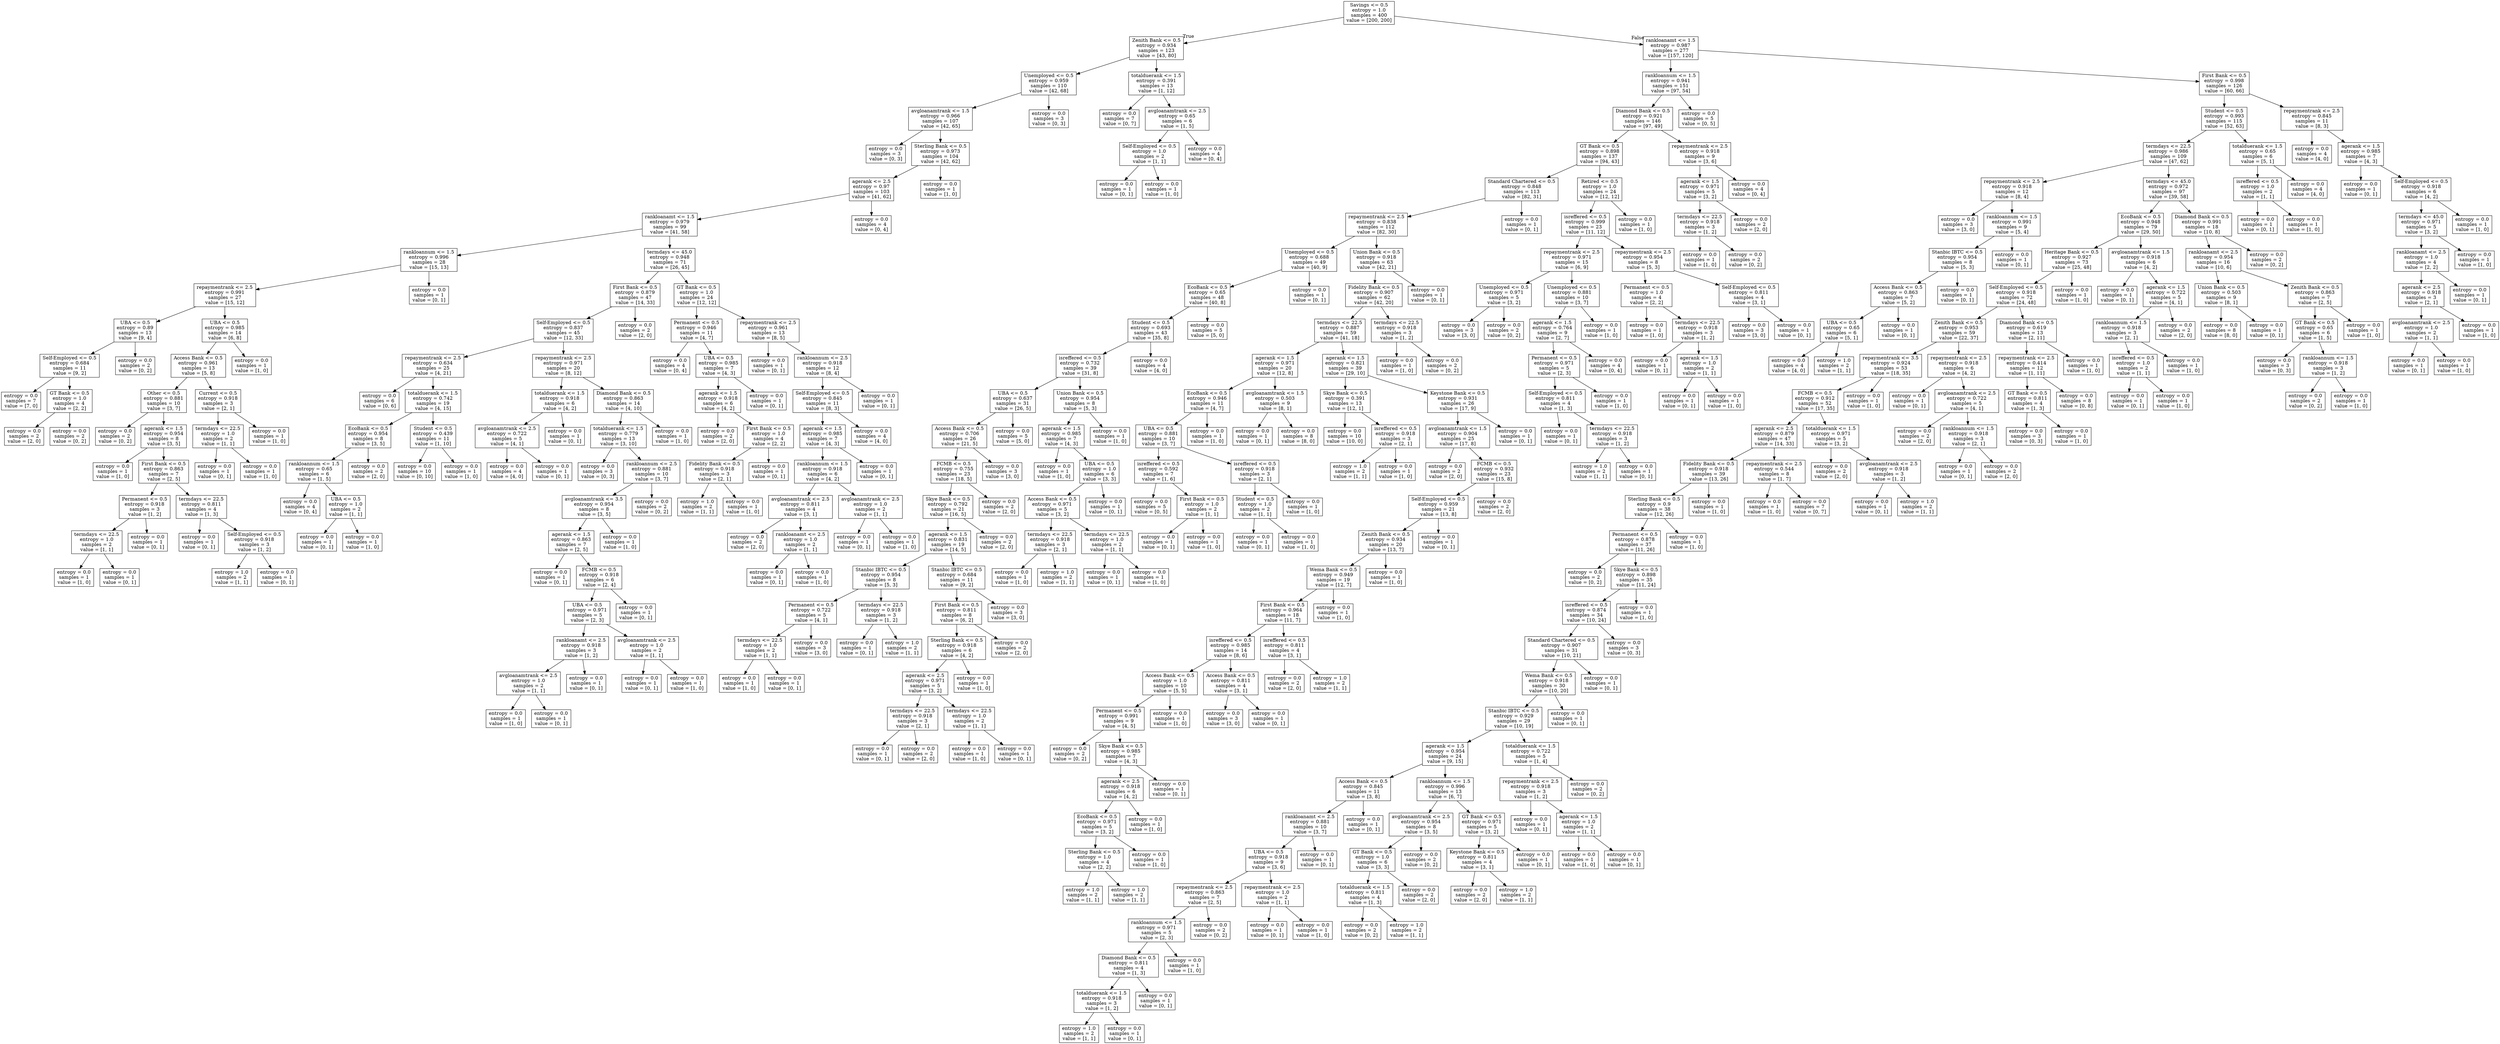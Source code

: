 digraph Tree {
node [shape=box] ;
0 [label="Savings <= 0.5\nentropy = 1.0\nsamples = 400\nvalue = [200, 200]"] ;
1 [label="Zenith Bank <= 0.5\nentropy = 0.934\nsamples = 123\nvalue = [43, 80]"] ;
0 -> 1 [labeldistance=2.5, labelangle=45, headlabel="True"] ;
2 [label="Unemployed <= 0.5\nentropy = 0.959\nsamples = 110\nvalue = [42, 68]"] ;
1 -> 2 ;
3 [label="avgloanamtrank <= 1.5\nentropy = 0.966\nsamples = 107\nvalue = [42, 65]"] ;
2 -> 3 ;
4 [label="entropy = 0.0\nsamples = 3\nvalue = [0, 3]"] ;
3 -> 4 ;
5 [label="Sterling Bank <= 0.5\nentropy = 0.973\nsamples = 104\nvalue = [42, 62]"] ;
3 -> 5 ;
6 [label="agerank <= 2.5\nentropy = 0.97\nsamples = 103\nvalue = [41, 62]"] ;
5 -> 6 ;
7 [label="rankloanamt <= 1.5\nentropy = 0.979\nsamples = 99\nvalue = [41, 58]"] ;
6 -> 7 ;
8 [label="rankloannum <= 1.5\nentropy = 0.996\nsamples = 28\nvalue = [15, 13]"] ;
7 -> 8 ;
9 [label="repaymentrank <= 2.5\nentropy = 0.991\nsamples = 27\nvalue = [15, 12]"] ;
8 -> 9 ;
10 [label="UBA <= 0.5\nentropy = 0.89\nsamples = 13\nvalue = [9, 4]"] ;
9 -> 10 ;
11 [label="Self-Employed <= 0.5\nentropy = 0.684\nsamples = 11\nvalue = [9, 2]"] ;
10 -> 11 ;
12 [label="entropy = 0.0\nsamples = 7\nvalue = [7, 0]"] ;
11 -> 12 ;
13 [label="GT Bank <= 0.5\nentropy = 1.0\nsamples = 4\nvalue = [2, 2]"] ;
11 -> 13 ;
14 [label="entropy = 0.0\nsamples = 2\nvalue = [2, 0]"] ;
13 -> 14 ;
15 [label="entropy = 0.0\nsamples = 2\nvalue = [0, 2]"] ;
13 -> 15 ;
16 [label="entropy = 0.0\nsamples = 2\nvalue = [0, 2]"] ;
10 -> 16 ;
17 [label="UBA <= 0.5\nentropy = 0.985\nsamples = 14\nvalue = [6, 8]"] ;
9 -> 17 ;
18 [label="Access Bank <= 0.5\nentropy = 0.961\nsamples = 13\nvalue = [5, 8]"] ;
17 -> 18 ;
19 [label="Other <= 0.5\nentropy = 0.881\nsamples = 10\nvalue = [3, 7]"] ;
18 -> 19 ;
20 [label="entropy = 0.0\nsamples = 2\nvalue = [0, 2]"] ;
19 -> 20 ;
21 [label="agerank <= 1.5\nentropy = 0.954\nsamples = 8\nvalue = [3, 5]"] ;
19 -> 21 ;
22 [label="entropy = 0.0\nsamples = 1\nvalue = [1, 0]"] ;
21 -> 22 ;
23 [label="First Bank <= 0.5\nentropy = 0.863\nsamples = 7\nvalue = [2, 5]"] ;
21 -> 23 ;
24 [label="Permanent <= 0.5\nentropy = 0.918\nsamples = 3\nvalue = [1, 2]"] ;
23 -> 24 ;
25 [label="termdays <= 22.5\nentropy = 1.0\nsamples = 2\nvalue = [1, 1]"] ;
24 -> 25 ;
26 [label="entropy = 0.0\nsamples = 1\nvalue = [1, 0]"] ;
25 -> 26 ;
27 [label="entropy = 0.0\nsamples = 1\nvalue = [0, 1]"] ;
25 -> 27 ;
28 [label="entropy = 0.0\nsamples = 1\nvalue = [0, 1]"] ;
24 -> 28 ;
29 [label="termdays <= 22.5\nentropy = 0.811\nsamples = 4\nvalue = [1, 3]"] ;
23 -> 29 ;
30 [label="entropy = 0.0\nsamples = 1\nvalue = [0, 1]"] ;
29 -> 30 ;
31 [label="Self-Employed <= 0.5\nentropy = 0.918\nsamples = 3\nvalue = [1, 2]"] ;
29 -> 31 ;
32 [label="entropy = 1.0\nsamples = 2\nvalue = [1, 1]"] ;
31 -> 32 ;
33 [label="entropy = 0.0\nsamples = 1\nvalue = [0, 1]"] ;
31 -> 33 ;
34 [label="Current <= 0.5\nentropy = 0.918\nsamples = 3\nvalue = [2, 1]"] ;
18 -> 34 ;
35 [label="termdays <= 22.5\nentropy = 1.0\nsamples = 2\nvalue = [1, 1]"] ;
34 -> 35 ;
36 [label="entropy = 0.0\nsamples = 1\nvalue = [0, 1]"] ;
35 -> 36 ;
37 [label="entropy = 0.0\nsamples = 1\nvalue = [1, 0]"] ;
35 -> 37 ;
38 [label="entropy = 0.0\nsamples = 1\nvalue = [1, 0]"] ;
34 -> 38 ;
39 [label="entropy = 0.0\nsamples = 1\nvalue = [1, 0]"] ;
17 -> 39 ;
40 [label="entropy = 0.0\nsamples = 1\nvalue = [0, 1]"] ;
8 -> 40 ;
41 [label="termdays <= 45.0\nentropy = 0.948\nsamples = 71\nvalue = [26, 45]"] ;
7 -> 41 ;
42 [label="First Bank <= 0.5\nentropy = 0.879\nsamples = 47\nvalue = [14, 33]"] ;
41 -> 42 ;
43 [label="Self-Employed <= 0.5\nentropy = 0.837\nsamples = 45\nvalue = [12, 33]"] ;
42 -> 43 ;
44 [label="repaymentrank <= 2.5\nentropy = 0.634\nsamples = 25\nvalue = [4, 21]"] ;
43 -> 44 ;
45 [label="entropy = 0.0\nsamples = 6\nvalue = [0, 6]"] ;
44 -> 45 ;
46 [label="totalduerank <= 1.5\nentropy = 0.742\nsamples = 19\nvalue = [4, 15]"] ;
44 -> 46 ;
47 [label="EcoBank <= 0.5\nentropy = 0.954\nsamples = 8\nvalue = [3, 5]"] ;
46 -> 47 ;
48 [label="rankloannum <= 1.5\nentropy = 0.65\nsamples = 6\nvalue = [1, 5]"] ;
47 -> 48 ;
49 [label="entropy = 0.0\nsamples = 4\nvalue = [0, 4]"] ;
48 -> 49 ;
50 [label="UBA <= 0.5\nentropy = 1.0\nsamples = 2\nvalue = [1, 1]"] ;
48 -> 50 ;
51 [label="entropy = 0.0\nsamples = 1\nvalue = [0, 1]"] ;
50 -> 51 ;
52 [label="entropy = 0.0\nsamples = 1\nvalue = [1, 0]"] ;
50 -> 52 ;
53 [label="entropy = 0.0\nsamples = 2\nvalue = [2, 0]"] ;
47 -> 53 ;
54 [label="Student <= 0.5\nentropy = 0.439\nsamples = 11\nvalue = [1, 10]"] ;
46 -> 54 ;
55 [label="entropy = 0.0\nsamples = 10\nvalue = [0, 10]"] ;
54 -> 55 ;
56 [label="entropy = 0.0\nsamples = 1\nvalue = [1, 0]"] ;
54 -> 56 ;
57 [label="repaymentrank <= 2.5\nentropy = 0.971\nsamples = 20\nvalue = [8, 12]"] ;
43 -> 57 ;
58 [label="totalduerank <= 1.5\nentropy = 0.918\nsamples = 6\nvalue = [4, 2]"] ;
57 -> 58 ;
59 [label="avgloanamtrank <= 2.5\nentropy = 0.722\nsamples = 5\nvalue = [4, 1]"] ;
58 -> 59 ;
60 [label="entropy = 0.0\nsamples = 4\nvalue = [4, 0]"] ;
59 -> 60 ;
61 [label="entropy = 0.0\nsamples = 1\nvalue = [0, 1]"] ;
59 -> 61 ;
62 [label="entropy = 0.0\nsamples = 1\nvalue = [0, 1]"] ;
58 -> 62 ;
63 [label="Diamond Bank <= 0.5\nentropy = 0.863\nsamples = 14\nvalue = [4, 10]"] ;
57 -> 63 ;
64 [label="totalduerank <= 1.5\nentropy = 0.779\nsamples = 13\nvalue = [3, 10]"] ;
63 -> 64 ;
65 [label="entropy = 0.0\nsamples = 3\nvalue = [0, 3]"] ;
64 -> 65 ;
66 [label="rankloannum <= 2.5\nentropy = 0.881\nsamples = 10\nvalue = [3, 7]"] ;
64 -> 66 ;
67 [label="avgloanamtrank <= 3.5\nentropy = 0.954\nsamples = 8\nvalue = [3, 5]"] ;
66 -> 67 ;
68 [label="agerank <= 1.5\nentropy = 0.863\nsamples = 7\nvalue = [2, 5]"] ;
67 -> 68 ;
69 [label="entropy = 0.0\nsamples = 1\nvalue = [0, 1]"] ;
68 -> 69 ;
70 [label="FCMB <= 0.5\nentropy = 0.918\nsamples = 6\nvalue = [2, 4]"] ;
68 -> 70 ;
71 [label="UBA <= 0.5\nentropy = 0.971\nsamples = 5\nvalue = [2, 3]"] ;
70 -> 71 ;
72 [label="rankloanamt <= 2.5\nentropy = 0.918\nsamples = 3\nvalue = [1, 2]"] ;
71 -> 72 ;
73 [label="avgloanamtrank <= 2.5\nentropy = 1.0\nsamples = 2\nvalue = [1, 1]"] ;
72 -> 73 ;
74 [label="entropy = 0.0\nsamples = 1\nvalue = [1, 0]"] ;
73 -> 74 ;
75 [label="entropy = 0.0\nsamples = 1\nvalue = [0, 1]"] ;
73 -> 75 ;
76 [label="entropy = 0.0\nsamples = 1\nvalue = [0, 1]"] ;
72 -> 76 ;
77 [label="avgloanamtrank <= 2.5\nentropy = 1.0\nsamples = 2\nvalue = [1, 1]"] ;
71 -> 77 ;
78 [label="entropy = 0.0\nsamples = 1\nvalue = [0, 1]"] ;
77 -> 78 ;
79 [label="entropy = 0.0\nsamples = 1\nvalue = [1, 0]"] ;
77 -> 79 ;
80 [label="entropy = 0.0\nsamples = 1\nvalue = [0, 1]"] ;
70 -> 80 ;
81 [label="entropy = 0.0\nsamples = 1\nvalue = [1, 0]"] ;
67 -> 81 ;
82 [label="entropy = 0.0\nsamples = 2\nvalue = [0, 2]"] ;
66 -> 82 ;
83 [label="entropy = 0.0\nsamples = 1\nvalue = [1, 0]"] ;
63 -> 83 ;
84 [label="entropy = 0.0\nsamples = 2\nvalue = [2, 0]"] ;
42 -> 84 ;
85 [label="GT Bank <= 0.5\nentropy = 1.0\nsamples = 24\nvalue = [12, 12]"] ;
41 -> 85 ;
86 [label="Permanent <= 0.5\nentropy = 0.946\nsamples = 11\nvalue = [4, 7]"] ;
85 -> 86 ;
87 [label="entropy = 0.0\nsamples = 4\nvalue = [0, 4]"] ;
86 -> 87 ;
88 [label="UBA <= 0.5\nentropy = 0.985\nsamples = 7\nvalue = [4, 3]"] ;
86 -> 88 ;
89 [label="agerank <= 1.5\nentropy = 0.918\nsamples = 6\nvalue = [4, 2]"] ;
88 -> 89 ;
90 [label="entropy = 0.0\nsamples = 2\nvalue = [2, 0]"] ;
89 -> 90 ;
91 [label="First Bank <= 0.5\nentropy = 1.0\nsamples = 4\nvalue = [2, 2]"] ;
89 -> 91 ;
92 [label="Fidelity Bank <= 0.5\nentropy = 0.918\nsamples = 3\nvalue = [2, 1]"] ;
91 -> 92 ;
93 [label="entropy = 1.0\nsamples = 2\nvalue = [1, 1]"] ;
92 -> 93 ;
94 [label="entropy = 0.0\nsamples = 1\nvalue = [1, 0]"] ;
92 -> 94 ;
95 [label="entropy = 0.0\nsamples = 1\nvalue = [0, 1]"] ;
91 -> 95 ;
96 [label="entropy = 0.0\nsamples = 1\nvalue = [0, 1]"] ;
88 -> 96 ;
97 [label="repaymentrank <= 2.5\nentropy = 0.961\nsamples = 13\nvalue = [8, 5]"] ;
85 -> 97 ;
98 [label="entropy = 0.0\nsamples = 1\nvalue = [0, 1]"] ;
97 -> 98 ;
99 [label="rankloannum <= 2.5\nentropy = 0.918\nsamples = 12\nvalue = [8, 4]"] ;
97 -> 99 ;
100 [label="Self-Employed <= 0.5\nentropy = 0.845\nsamples = 11\nvalue = [8, 3]"] ;
99 -> 100 ;
101 [label="agerank <= 1.5\nentropy = 0.985\nsamples = 7\nvalue = [4, 3]"] ;
100 -> 101 ;
102 [label="rankloannum <= 1.5\nentropy = 0.918\nsamples = 6\nvalue = [4, 2]"] ;
101 -> 102 ;
103 [label="avgloanamtrank <= 2.5\nentropy = 0.811\nsamples = 4\nvalue = [3, 1]"] ;
102 -> 103 ;
104 [label="entropy = 0.0\nsamples = 2\nvalue = [2, 0]"] ;
103 -> 104 ;
105 [label="rankloanamt <= 2.5\nentropy = 1.0\nsamples = 2\nvalue = [1, 1]"] ;
103 -> 105 ;
106 [label="entropy = 0.0\nsamples = 1\nvalue = [0, 1]"] ;
105 -> 106 ;
107 [label="entropy = 0.0\nsamples = 1\nvalue = [1, 0]"] ;
105 -> 107 ;
108 [label="avgloanamtrank <= 2.5\nentropy = 1.0\nsamples = 2\nvalue = [1, 1]"] ;
102 -> 108 ;
109 [label="entropy = 0.0\nsamples = 1\nvalue = [0, 1]"] ;
108 -> 109 ;
110 [label="entropy = 0.0\nsamples = 1\nvalue = [1, 0]"] ;
108 -> 110 ;
111 [label="entropy = 0.0\nsamples = 1\nvalue = [0, 1]"] ;
101 -> 111 ;
112 [label="entropy = 0.0\nsamples = 4\nvalue = [4, 0]"] ;
100 -> 112 ;
113 [label="entropy = 0.0\nsamples = 1\nvalue = [0, 1]"] ;
99 -> 113 ;
114 [label="entropy = 0.0\nsamples = 4\nvalue = [0, 4]"] ;
6 -> 114 ;
115 [label="entropy = 0.0\nsamples = 1\nvalue = [1, 0]"] ;
5 -> 115 ;
116 [label="entropy = 0.0\nsamples = 3\nvalue = [0, 3]"] ;
2 -> 116 ;
117 [label="totalduerank <= 1.5\nentropy = 0.391\nsamples = 13\nvalue = [1, 12]"] ;
1 -> 117 ;
118 [label="entropy = 0.0\nsamples = 7\nvalue = [0, 7]"] ;
117 -> 118 ;
119 [label="avgloanamtrank <= 2.5\nentropy = 0.65\nsamples = 6\nvalue = [1, 5]"] ;
117 -> 119 ;
120 [label="Self-Employed <= 0.5\nentropy = 1.0\nsamples = 2\nvalue = [1, 1]"] ;
119 -> 120 ;
121 [label="entropy = 0.0\nsamples = 1\nvalue = [0, 1]"] ;
120 -> 121 ;
122 [label="entropy = 0.0\nsamples = 1\nvalue = [1, 0]"] ;
120 -> 122 ;
123 [label="entropy = 0.0\nsamples = 4\nvalue = [0, 4]"] ;
119 -> 123 ;
124 [label="rankloanamt <= 1.5\nentropy = 0.987\nsamples = 277\nvalue = [157, 120]"] ;
0 -> 124 [labeldistance=2.5, labelangle=-45, headlabel="False"] ;
125 [label="rankloannum <= 1.5\nentropy = 0.941\nsamples = 151\nvalue = [97, 54]"] ;
124 -> 125 ;
126 [label="Diamond Bank <= 0.5\nentropy = 0.921\nsamples = 146\nvalue = [97, 49]"] ;
125 -> 126 ;
127 [label="GT Bank <= 0.5\nentropy = 0.898\nsamples = 137\nvalue = [94, 43]"] ;
126 -> 127 ;
128 [label="Standard Chartered <= 0.5\nentropy = 0.848\nsamples = 113\nvalue = [82, 31]"] ;
127 -> 128 ;
129 [label="repaymentrank <= 2.5\nentropy = 0.838\nsamples = 112\nvalue = [82, 30]"] ;
128 -> 129 ;
130 [label="Unemployed <= 0.5\nentropy = 0.688\nsamples = 49\nvalue = [40, 9]"] ;
129 -> 130 ;
131 [label="EcoBank <= 0.5\nentropy = 0.65\nsamples = 48\nvalue = [40, 8]"] ;
130 -> 131 ;
132 [label="Student <= 0.5\nentropy = 0.693\nsamples = 43\nvalue = [35, 8]"] ;
131 -> 132 ;
133 [label="isreffered <= 0.5\nentropy = 0.732\nsamples = 39\nvalue = [31, 8]"] ;
132 -> 133 ;
134 [label="UBA <= 0.5\nentropy = 0.637\nsamples = 31\nvalue = [26, 5]"] ;
133 -> 134 ;
135 [label="Access Bank <= 0.5\nentropy = 0.706\nsamples = 26\nvalue = [21, 5]"] ;
134 -> 135 ;
136 [label="FCMB <= 0.5\nentropy = 0.755\nsamples = 23\nvalue = [18, 5]"] ;
135 -> 136 ;
137 [label="Skye Bank <= 0.5\nentropy = 0.792\nsamples = 21\nvalue = [16, 5]"] ;
136 -> 137 ;
138 [label="agerank <= 1.5\nentropy = 0.831\nsamples = 19\nvalue = [14, 5]"] ;
137 -> 138 ;
139 [label="Stanbic IBTC <= 0.5\nentropy = 0.954\nsamples = 8\nvalue = [5, 3]"] ;
138 -> 139 ;
140 [label="Permanent <= 0.5\nentropy = 0.722\nsamples = 5\nvalue = [4, 1]"] ;
139 -> 140 ;
141 [label="termdays <= 22.5\nentropy = 1.0\nsamples = 2\nvalue = [1, 1]"] ;
140 -> 141 ;
142 [label="entropy = 0.0\nsamples = 1\nvalue = [1, 0]"] ;
141 -> 142 ;
143 [label="entropy = 0.0\nsamples = 1\nvalue = [0, 1]"] ;
141 -> 143 ;
144 [label="entropy = 0.0\nsamples = 3\nvalue = [3, 0]"] ;
140 -> 144 ;
145 [label="termdays <= 22.5\nentropy = 0.918\nsamples = 3\nvalue = [1, 2]"] ;
139 -> 145 ;
146 [label="entropy = 0.0\nsamples = 1\nvalue = [0, 1]"] ;
145 -> 146 ;
147 [label="entropy = 1.0\nsamples = 2\nvalue = [1, 1]"] ;
145 -> 147 ;
148 [label="Stanbic IBTC <= 0.5\nentropy = 0.684\nsamples = 11\nvalue = [9, 2]"] ;
138 -> 148 ;
149 [label="First Bank <= 0.5\nentropy = 0.811\nsamples = 8\nvalue = [6, 2]"] ;
148 -> 149 ;
150 [label="Sterling Bank <= 0.5\nentropy = 0.918\nsamples = 6\nvalue = [4, 2]"] ;
149 -> 150 ;
151 [label="agerank <= 2.5\nentropy = 0.971\nsamples = 5\nvalue = [3, 2]"] ;
150 -> 151 ;
152 [label="termdays <= 22.5\nentropy = 0.918\nsamples = 3\nvalue = [2, 1]"] ;
151 -> 152 ;
153 [label="entropy = 0.0\nsamples = 1\nvalue = [0, 1]"] ;
152 -> 153 ;
154 [label="entropy = 0.0\nsamples = 2\nvalue = [2, 0]"] ;
152 -> 154 ;
155 [label="termdays <= 22.5\nentropy = 1.0\nsamples = 2\nvalue = [1, 1]"] ;
151 -> 155 ;
156 [label="entropy = 0.0\nsamples = 1\nvalue = [1, 0]"] ;
155 -> 156 ;
157 [label="entropy = 0.0\nsamples = 1\nvalue = [0, 1]"] ;
155 -> 157 ;
158 [label="entropy = 0.0\nsamples = 1\nvalue = [1, 0]"] ;
150 -> 158 ;
159 [label="entropy = 0.0\nsamples = 2\nvalue = [2, 0]"] ;
149 -> 159 ;
160 [label="entropy = 0.0\nsamples = 3\nvalue = [3, 0]"] ;
148 -> 160 ;
161 [label="entropy = 0.0\nsamples = 2\nvalue = [2, 0]"] ;
137 -> 161 ;
162 [label="entropy = 0.0\nsamples = 2\nvalue = [2, 0]"] ;
136 -> 162 ;
163 [label="entropy = 0.0\nsamples = 3\nvalue = [3, 0]"] ;
135 -> 163 ;
164 [label="entropy = 0.0\nsamples = 5\nvalue = [5, 0]"] ;
134 -> 164 ;
165 [label="Union Bank <= 0.5\nentropy = 0.954\nsamples = 8\nvalue = [5, 3]"] ;
133 -> 165 ;
166 [label="agerank <= 1.5\nentropy = 0.985\nsamples = 7\nvalue = [4, 3]"] ;
165 -> 166 ;
167 [label="entropy = 0.0\nsamples = 1\nvalue = [1, 0]"] ;
166 -> 167 ;
168 [label="UBA <= 0.5\nentropy = 1.0\nsamples = 6\nvalue = [3, 3]"] ;
166 -> 168 ;
169 [label="Access Bank <= 0.5\nentropy = 0.971\nsamples = 5\nvalue = [3, 2]"] ;
168 -> 169 ;
170 [label="termdays <= 22.5\nentropy = 0.918\nsamples = 3\nvalue = [2, 1]"] ;
169 -> 170 ;
171 [label="entropy = 0.0\nsamples = 1\nvalue = [1, 0]"] ;
170 -> 171 ;
172 [label="entropy = 1.0\nsamples = 2\nvalue = [1, 1]"] ;
170 -> 172 ;
173 [label="termdays <= 22.5\nentropy = 1.0\nsamples = 2\nvalue = [1, 1]"] ;
169 -> 173 ;
174 [label="entropy = 0.0\nsamples = 1\nvalue = [0, 1]"] ;
173 -> 174 ;
175 [label="entropy = 0.0\nsamples = 1\nvalue = [1, 0]"] ;
173 -> 175 ;
176 [label="entropy = 0.0\nsamples = 1\nvalue = [0, 1]"] ;
168 -> 176 ;
177 [label="entropy = 0.0\nsamples = 1\nvalue = [1, 0]"] ;
165 -> 177 ;
178 [label="entropy = 0.0\nsamples = 4\nvalue = [4, 0]"] ;
132 -> 178 ;
179 [label="entropy = 0.0\nsamples = 5\nvalue = [5, 0]"] ;
131 -> 179 ;
180 [label="entropy = 0.0\nsamples = 1\nvalue = [0, 1]"] ;
130 -> 180 ;
181 [label="Union Bank <= 0.5\nentropy = 0.918\nsamples = 63\nvalue = [42, 21]"] ;
129 -> 181 ;
182 [label="Fidelity Bank <= 0.5\nentropy = 0.907\nsamples = 62\nvalue = [42, 20]"] ;
181 -> 182 ;
183 [label="termdays <= 22.5\nentropy = 0.887\nsamples = 59\nvalue = [41, 18]"] ;
182 -> 183 ;
184 [label="agerank <= 1.5\nentropy = 0.971\nsamples = 20\nvalue = [12, 8]"] ;
183 -> 184 ;
185 [label="EcoBank <= 0.5\nentropy = 0.946\nsamples = 11\nvalue = [4, 7]"] ;
184 -> 185 ;
186 [label="UBA <= 0.5\nentropy = 0.881\nsamples = 10\nvalue = [3, 7]"] ;
185 -> 186 ;
187 [label="isreffered <= 0.5\nentropy = 0.592\nsamples = 7\nvalue = [1, 6]"] ;
186 -> 187 ;
188 [label="entropy = 0.0\nsamples = 5\nvalue = [0, 5]"] ;
187 -> 188 ;
189 [label="First Bank <= 0.5\nentropy = 1.0\nsamples = 2\nvalue = [1, 1]"] ;
187 -> 189 ;
190 [label="entropy = 0.0\nsamples = 1\nvalue = [0, 1]"] ;
189 -> 190 ;
191 [label="entropy = 0.0\nsamples = 1\nvalue = [1, 0]"] ;
189 -> 191 ;
192 [label="isreffered <= 0.5\nentropy = 0.918\nsamples = 3\nvalue = [2, 1]"] ;
186 -> 192 ;
193 [label="Student <= 0.5\nentropy = 1.0\nsamples = 2\nvalue = [1, 1]"] ;
192 -> 193 ;
194 [label="entropy = 0.0\nsamples = 1\nvalue = [0, 1]"] ;
193 -> 194 ;
195 [label="entropy = 0.0\nsamples = 1\nvalue = [1, 0]"] ;
193 -> 195 ;
196 [label="entropy = 0.0\nsamples = 1\nvalue = [1, 0]"] ;
192 -> 196 ;
197 [label="entropy = 0.0\nsamples = 1\nvalue = [1, 0]"] ;
185 -> 197 ;
198 [label="avgloanamtrank <= 1.5\nentropy = 0.503\nsamples = 9\nvalue = [8, 1]"] ;
184 -> 198 ;
199 [label="entropy = 0.0\nsamples = 1\nvalue = [0, 1]"] ;
198 -> 199 ;
200 [label="entropy = 0.0\nsamples = 8\nvalue = [8, 0]"] ;
198 -> 200 ;
201 [label="agerank <= 1.5\nentropy = 0.821\nsamples = 39\nvalue = [29, 10]"] ;
183 -> 201 ;
202 [label="Skye Bank <= 0.5\nentropy = 0.391\nsamples = 13\nvalue = [12, 1]"] ;
201 -> 202 ;
203 [label="entropy = 0.0\nsamples = 10\nvalue = [10, 0]"] ;
202 -> 203 ;
204 [label="isreffered <= 0.5\nentropy = 0.918\nsamples = 3\nvalue = [2, 1]"] ;
202 -> 204 ;
205 [label="entropy = 1.0\nsamples = 2\nvalue = [1, 1]"] ;
204 -> 205 ;
206 [label="entropy = 0.0\nsamples = 1\nvalue = [1, 0]"] ;
204 -> 206 ;
207 [label="Keystone Bank <= 0.5\nentropy = 0.931\nsamples = 26\nvalue = [17, 9]"] ;
201 -> 207 ;
208 [label="avgloanamtrank <= 1.5\nentropy = 0.904\nsamples = 25\nvalue = [17, 8]"] ;
207 -> 208 ;
209 [label="entropy = 0.0\nsamples = 2\nvalue = [2, 0]"] ;
208 -> 209 ;
210 [label="FCMB <= 0.5\nentropy = 0.932\nsamples = 23\nvalue = [15, 8]"] ;
208 -> 210 ;
211 [label="Self-Employed <= 0.5\nentropy = 0.959\nsamples = 21\nvalue = [13, 8]"] ;
210 -> 211 ;
212 [label="Zenith Bank <= 0.5\nentropy = 0.934\nsamples = 20\nvalue = [13, 7]"] ;
211 -> 212 ;
213 [label="Wema Bank <= 0.5\nentropy = 0.949\nsamples = 19\nvalue = [12, 7]"] ;
212 -> 213 ;
214 [label="First Bank <= 0.5\nentropy = 0.964\nsamples = 18\nvalue = [11, 7]"] ;
213 -> 214 ;
215 [label="isreffered <= 0.5\nentropy = 0.985\nsamples = 14\nvalue = [8, 6]"] ;
214 -> 215 ;
216 [label="Access Bank <= 0.5\nentropy = 1.0\nsamples = 10\nvalue = [5, 5]"] ;
215 -> 216 ;
217 [label="Permanent <= 0.5\nentropy = 0.991\nsamples = 9\nvalue = [4, 5]"] ;
216 -> 217 ;
218 [label="entropy = 0.0\nsamples = 2\nvalue = [0, 2]"] ;
217 -> 218 ;
219 [label="Skye Bank <= 0.5\nentropy = 0.985\nsamples = 7\nvalue = [4, 3]"] ;
217 -> 219 ;
220 [label="agerank <= 2.5\nentropy = 0.918\nsamples = 6\nvalue = [4, 2]"] ;
219 -> 220 ;
221 [label="EcoBank <= 0.5\nentropy = 0.971\nsamples = 5\nvalue = [3, 2]"] ;
220 -> 221 ;
222 [label="Sterling Bank <= 0.5\nentropy = 1.0\nsamples = 4\nvalue = [2, 2]"] ;
221 -> 222 ;
223 [label="entropy = 1.0\nsamples = 2\nvalue = [1, 1]"] ;
222 -> 223 ;
224 [label="entropy = 1.0\nsamples = 2\nvalue = [1, 1]"] ;
222 -> 224 ;
225 [label="entropy = 0.0\nsamples = 1\nvalue = [1, 0]"] ;
221 -> 225 ;
226 [label="entropy = 0.0\nsamples = 1\nvalue = [1, 0]"] ;
220 -> 226 ;
227 [label="entropy = 0.0\nsamples = 1\nvalue = [0, 1]"] ;
219 -> 227 ;
228 [label="entropy = 0.0\nsamples = 1\nvalue = [1, 0]"] ;
216 -> 228 ;
229 [label="Access Bank <= 0.5\nentropy = 0.811\nsamples = 4\nvalue = [3, 1]"] ;
215 -> 229 ;
230 [label="entropy = 0.0\nsamples = 3\nvalue = [3, 0]"] ;
229 -> 230 ;
231 [label="entropy = 0.0\nsamples = 1\nvalue = [0, 1]"] ;
229 -> 231 ;
232 [label="isreffered <= 0.5\nentropy = 0.811\nsamples = 4\nvalue = [3, 1]"] ;
214 -> 232 ;
233 [label="entropy = 0.0\nsamples = 2\nvalue = [2, 0]"] ;
232 -> 233 ;
234 [label="entropy = 1.0\nsamples = 2\nvalue = [1, 1]"] ;
232 -> 234 ;
235 [label="entropy = 0.0\nsamples = 1\nvalue = [1, 0]"] ;
213 -> 235 ;
236 [label="entropy = 0.0\nsamples = 1\nvalue = [1, 0]"] ;
212 -> 236 ;
237 [label="entropy = 0.0\nsamples = 1\nvalue = [0, 1]"] ;
211 -> 237 ;
238 [label="entropy = 0.0\nsamples = 2\nvalue = [2, 0]"] ;
210 -> 238 ;
239 [label="entropy = 0.0\nsamples = 1\nvalue = [0, 1]"] ;
207 -> 239 ;
240 [label="termdays <= 22.5\nentropy = 0.918\nsamples = 3\nvalue = [1, 2]"] ;
182 -> 240 ;
241 [label="entropy = 0.0\nsamples = 1\nvalue = [1, 0]"] ;
240 -> 241 ;
242 [label="entropy = 0.0\nsamples = 2\nvalue = [0, 2]"] ;
240 -> 242 ;
243 [label="entropy = 0.0\nsamples = 1\nvalue = [0, 1]"] ;
181 -> 243 ;
244 [label="entropy = 0.0\nsamples = 1\nvalue = [0, 1]"] ;
128 -> 244 ;
245 [label="Retired <= 0.5\nentropy = 1.0\nsamples = 24\nvalue = [12, 12]"] ;
127 -> 245 ;
246 [label="isreffered <= 0.5\nentropy = 0.999\nsamples = 23\nvalue = [11, 12]"] ;
245 -> 246 ;
247 [label="repaymentrank <= 2.5\nentropy = 0.971\nsamples = 15\nvalue = [6, 9]"] ;
246 -> 247 ;
248 [label="Unemployed <= 0.5\nentropy = 0.971\nsamples = 5\nvalue = [3, 2]"] ;
247 -> 248 ;
249 [label="entropy = 0.0\nsamples = 3\nvalue = [3, 0]"] ;
248 -> 249 ;
250 [label="entropy = 0.0\nsamples = 2\nvalue = [0, 2]"] ;
248 -> 250 ;
251 [label="Unemployed <= 0.5\nentropy = 0.881\nsamples = 10\nvalue = [3, 7]"] ;
247 -> 251 ;
252 [label="agerank <= 1.5\nentropy = 0.764\nsamples = 9\nvalue = [2, 7]"] ;
251 -> 252 ;
253 [label="Permanent <= 0.5\nentropy = 0.971\nsamples = 5\nvalue = [2, 3]"] ;
252 -> 253 ;
254 [label="Self-Employed <= 0.5\nentropy = 0.811\nsamples = 4\nvalue = [1, 3]"] ;
253 -> 254 ;
255 [label="entropy = 0.0\nsamples = 1\nvalue = [0, 1]"] ;
254 -> 255 ;
256 [label="termdays <= 22.5\nentropy = 0.918\nsamples = 3\nvalue = [1, 2]"] ;
254 -> 256 ;
257 [label="entropy = 1.0\nsamples = 2\nvalue = [1, 1]"] ;
256 -> 257 ;
258 [label="entropy = 0.0\nsamples = 1\nvalue = [0, 1]"] ;
256 -> 258 ;
259 [label="entropy = 0.0\nsamples = 1\nvalue = [1, 0]"] ;
253 -> 259 ;
260 [label="entropy = 0.0\nsamples = 4\nvalue = [0, 4]"] ;
252 -> 260 ;
261 [label="entropy = 0.0\nsamples = 1\nvalue = [1, 0]"] ;
251 -> 261 ;
262 [label="repaymentrank <= 2.5\nentropy = 0.954\nsamples = 8\nvalue = [5, 3]"] ;
246 -> 262 ;
263 [label="Permanent <= 0.5\nentropy = 1.0\nsamples = 4\nvalue = [2, 2]"] ;
262 -> 263 ;
264 [label="entropy = 0.0\nsamples = 1\nvalue = [1, 0]"] ;
263 -> 264 ;
265 [label="termdays <= 22.5\nentropy = 0.918\nsamples = 3\nvalue = [1, 2]"] ;
263 -> 265 ;
266 [label="entropy = 0.0\nsamples = 1\nvalue = [0, 1]"] ;
265 -> 266 ;
267 [label="agerank <= 1.5\nentropy = 1.0\nsamples = 2\nvalue = [1, 1]"] ;
265 -> 267 ;
268 [label="entropy = 0.0\nsamples = 1\nvalue = [0, 1]"] ;
267 -> 268 ;
269 [label="entropy = 0.0\nsamples = 1\nvalue = [1, 0]"] ;
267 -> 269 ;
270 [label="Self-Employed <= 0.5\nentropy = 0.811\nsamples = 4\nvalue = [3, 1]"] ;
262 -> 270 ;
271 [label="entropy = 0.0\nsamples = 3\nvalue = [3, 0]"] ;
270 -> 271 ;
272 [label="entropy = 0.0\nsamples = 1\nvalue = [0, 1]"] ;
270 -> 272 ;
273 [label="entropy = 0.0\nsamples = 1\nvalue = [1, 0]"] ;
245 -> 273 ;
274 [label="repaymentrank <= 2.5\nentropy = 0.918\nsamples = 9\nvalue = [3, 6]"] ;
126 -> 274 ;
275 [label="agerank <= 1.5\nentropy = 0.971\nsamples = 5\nvalue = [3, 2]"] ;
274 -> 275 ;
276 [label="termdays <= 22.5\nentropy = 0.918\nsamples = 3\nvalue = [1, 2]"] ;
275 -> 276 ;
277 [label="entropy = 0.0\nsamples = 1\nvalue = [1, 0]"] ;
276 -> 277 ;
278 [label="entropy = 0.0\nsamples = 2\nvalue = [0, 2]"] ;
276 -> 278 ;
279 [label="entropy = 0.0\nsamples = 2\nvalue = [2, 0]"] ;
275 -> 279 ;
280 [label="entropy = 0.0\nsamples = 4\nvalue = [0, 4]"] ;
274 -> 280 ;
281 [label="entropy = 0.0\nsamples = 5\nvalue = [0, 5]"] ;
125 -> 281 ;
282 [label="First Bank <= 0.5\nentropy = 0.998\nsamples = 126\nvalue = [60, 66]"] ;
124 -> 282 ;
283 [label="Student <= 0.5\nentropy = 0.993\nsamples = 115\nvalue = [52, 63]"] ;
282 -> 283 ;
284 [label="termdays <= 22.5\nentropy = 0.986\nsamples = 109\nvalue = [47, 62]"] ;
283 -> 284 ;
285 [label="repaymentrank <= 2.5\nentropy = 0.918\nsamples = 12\nvalue = [8, 4]"] ;
284 -> 285 ;
286 [label="entropy = 0.0\nsamples = 3\nvalue = [3, 0]"] ;
285 -> 286 ;
287 [label="rankloannum <= 1.5\nentropy = 0.991\nsamples = 9\nvalue = [5, 4]"] ;
285 -> 287 ;
288 [label="Stanbic IBTC <= 0.5\nentropy = 0.954\nsamples = 8\nvalue = [5, 3]"] ;
287 -> 288 ;
289 [label="Access Bank <= 0.5\nentropy = 0.863\nsamples = 7\nvalue = [5, 2]"] ;
288 -> 289 ;
290 [label="UBA <= 0.5\nentropy = 0.65\nsamples = 6\nvalue = [5, 1]"] ;
289 -> 290 ;
291 [label="entropy = 0.0\nsamples = 4\nvalue = [4, 0]"] ;
290 -> 291 ;
292 [label="entropy = 1.0\nsamples = 2\nvalue = [1, 1]"] ;
290 -> 292 ;
293 [label="entropy = 0.0\nsamples = 1\nvalue = [0, 1]"] ;
289 -> 293 ;
294 [label="entropy = 0.0\nsamples = 1\nvalue = [0, 1]"] ;
288 -> 294 ;
295 [label="entropy = 0.0\nsamples = 1\nvalue = [0, 1]"] ;
287 -> 295 ;
296 [label="termdays <= 45.0\nentropy = 0.972\nsamples = 97\nvalue = [39, 58]"] ;
284 -> 296 ;
297 [label="EcoBank <= 0.5\nentropy = 0.948\nsamples = 79\nvalue = [29, 50]"] ;
296 -> 297 ;
298 [label="Heritage Bank <= 0.5\nentropy = 0.927\nsamples = 73\nvalue = [25, 48]"] ;
297 -> 298 ;
299 [label="Self-Employed <= 0.5\nentropy = 0.918\nsamples = 72\nvalue = [24, 48]"] ;
298 -> 299 ;
300 [label="Zenith Bank <= 0.5\nentropy = 0.953\nsamples = 59\nvalue = [22, 37]"] ;
299 -> 300 ;
301 [label="repaymentrank <= 3.5\nentropy = 0.924\nsamples = 53\nvalue = [18, 35]"] ;
300 -> 301 ;
302 [label="FCMB <= 0.5\nentropy = 0.912\nsamples = 52\nvalue = [17, 35]"] ;
301 -> 302 ;
303 [label="agerank <= 2.5\nentropy = 0.879\nsamples = 47\nvalue = [14, 33]"] ;
302 -> 303 ;
304 [label="Fidelity Bank <= 0.5\nentropy = 0.918\nsamples = 39\nvalue = [13, 26]"] ;
303 -> 304 ;
305 [label="Sterling Bank <= 0.5\nentropy = 0.9\nsamples = 38\nvalue = [12, 26]"] ;
304 -> 305 ;
306 [label="Permanent <= 0.5\nentropy = 0.878\nsamples = 37\nvalue = [11, 26]"] ;
305 -> 306 ;
307 [label="entropy = 0.0\nsamples = 2\nvalue = [0, 2]"] ;
306 -> 307 ;
308 [label="Skye Bank <= 0.5\nentropy = 0.898\nsamples = 35\nvalue = [11, 24]"] ;
306 -> 308 ;
309 [label="isreffered <= 0.5\nentropy = 0.874\nsamples = 34\nvalue = [10, 24]"] ;
308 -> 309 ;
310 [label="Standard Chartered <= 0.5\nentropy = 0.907\nsamples = 31\nvalue = [10, 21]"] ;
309 -> 310 ;
311 [label="Wema Bank <= 0.5\nentropy = 0.918\nsamples = 30\nvalue = [10, 20]"] ;
310 -> 311 ;
312 [label="Stanbic IBTC <= 0.5\nentropy = 0.929\nsamples = 29\nvalue = [10, 19]"] ;
311 -> 312 ;
313 [label="agerank <= 1.5\nentropy = 0.954\nsamples = 24\nvalue = [9, 15]"] ;
312 -> 313 ;
314 [label="Access Bank <= 0.5\nentropy = 0.845\nsamples = 11\nvalue = [3, 8]"] ;
313 -> 314 ;
315 [label="rankloanamt <= 2.5\nentropy = 0.881\nsamples = 10\nvalue = [3, 7]"] ;
314 -> 315 ;
316 [label="UBA <= 0.5\nentropy = 0.918\nsamples = 9\nvalue = [3, 6]"] ;
315 -> 316 ;
317 [label="repaymentrank <= 2.5\nentropy = 0.863\nsamples = 7\nvalue = [2, 5]"] ;
316 -> 317 ;
318 [label="rankloannum <= 1.5\nentropy = 0.971\nsamples = 5\nvalue = [2, 3]"] ;
317 -> 318 ;
319 [label="Diamond Bank <= 0.5\nentropy = 0.811\nsamples = 4\nvalue = [1, 3]"] ;
318 -> 319 ;
320 [label="totalduerank <= 1.5\nentropy = 0.918\nsamples = 3\nvalue = [1, 2]"] ;
319 -> 320 ;
321 [label="entropy = 1.0\nsamples = 2\nvalue = [1, 1]"] ;
320 -> 321 ;
322 [label="entropy = 0.0\nsamples = 1\nvalue = [0, 1]"] ;
320 -> 322 ;
323 [label="entropy = 0.0\nsamples = 1\nvalue = [0, 1]"] ;
319 -> 323 ;
324 [label="entropy = 0.0\nsamples = 1\nvalue = [1, 0]"] ;
318 -> 324 ;
325 [label="entropy = 0.0\nsamples = 2\nvalue = [0, 2]"] ;
317 -> 325 ;
326 [label="repaymentrank <= 2.5\nentropy = 1.0\nsamples = 2\nvalue = [1, 1]"] ;
316 -> 326 ;
327 [label="entropy = 0.0\nsamples = 1\nvalue = [0, 1]"] ;
326 -> 327 ;
328 [label="entropy = 0.0\nsamples = 1\nvalue = [1, 0]"] ;
326 -> 328 ;
329 [label="entropy = 0.0\nsamples = 1\nvalue = [0, 1]"] ;
315 -> 329 ;
330 [label="entropy = 0.0\nsamples = 1\nvalue = [0, 1]"] ;
314 -> 330 ;
331 [label="rankloannum <= 1.5\nentropy = 0.996\nsamples = 13\nvalue = [6, 7]"] ;
313 -> 331 ;
332 [label="avgloanamtrank <= 2.5\nentropy = 0.954\nsamples = 8\nvalue = [3, 5]"] ;
331 -> 332 ;
333 [label="GT Bank <= 0.5\nentropy = 1.0\nsamples = 6\nvalue = [3, 3]"] ;
332 -> 333 ;
334 [label="totalduerank <= 1.5\nentropy = 0.811\nsamples = 4\nvalue = [1, 3]"] ;
333 -> 334 ;
335 [label="entropy = 0.0\nsamples = 2\nvalue = [0, 2]"] ;
334 -> 335 ;
336 [label="entropy = 1.0\nsamples = 2\nvalue = [1, 1]"] ;
334 -> 336 ;
337 [label="entropy = 0.0\nsamples = 2\nvalue = [2, 0]"] ;
333 -> 337 ;
338 [label="entropy = 0.0\nsamples = 2\nvalue = [0, 2]"] ;
332 -> 338 ;
339 [label="GT Bank <= 0.5\nentropy = 0.971\nsamples = 5\nvalue = [3, 2]"] ;
331 -> 339 ;
340 [label="Keystone Bank <= 0.5\nentropy = 0.811\nsamples = 4\nvalue = [3, 1]"] ;
339 -> 340 ;
341 [label="entropy = 0.0\nsamples = 2\nvalue = [2, 0]"] ;
340 -> 341 ;
342 [label="entropy = 1.0\nsamples = 2\nvalue = [1, 1]"] ;
340 -> 342 ;
343 [label="entropy = 0.0\nsamples = 1\nvalue = [0, 1]"] ;
339 -> 343 ;
344 [label="totalduerank <= 1.5\nentropy = 0.722\nsamples = 5\nvalue = [1, 4]"] ;
312 -> 344 ;
345 [label="repaymentrank <= 2.5\nentropy = 0.918\nsamples = 3\nvalue = [1, 2]"] ;
344 -> 345 ;
346 [label="entropy = 0.0\nsamples = 1\nvalue = [0, 1]"] ;
345 -> 346 ;
347 [label="agerank <= 1.5\nentropy = 1.0\nsamples = 2\nvalue = [1, 1]"] ;
345 -> 347 ;
348 [label="entropy = 0.0\nsamples = 1\nvalue = [1, 0]"] ;
347 -> 348 ;
349 [label="entropy = 0.0\nsamples = 1\nvalue = [0, 1]"] ;
347 -> 349 ;
350 [label="entropy = 0.0\nsamples = 2\nvalue = [0, 2]"] ;
344 -> 350 ;
351 [label="entropy = 0.0\nsamples = 1\nvalue = [0, 1]"] ;
311 -> 351 ;
352 [label="entropy = 0.0\nsamples = 1\nvalue = [0, 1]"] ;
310 -> 352 ;
353 [label="entropy = 0.0\nsamples = 3\nvalue = [0, 3]"] ;
309 -> 353 ;
354 [label="entropy = 0.0\nsamples = 1\nvalue = [1, 0]"] ;
308 -> 354 ;
355 [label="entropy = 0.0\nsamples = 1\nvalue = [1, 0]"] ;
305 -> 355 ;
356 [label="entropy = 0.0\nsamples = 1\nvalue = [1, 0]"] ;
304 -> 356 ;
357 [label="repaymentrank <= 2.5\nentropy = 0.544\nsamples = 8\nvalue = [1, 7]"] ;
303 -> 357 ;
358 [label="entropy = 0.0\nsamples = 1\nvalue = [1, 0]"] ;
357 -> 358 ;
359 [label="entropy = 0.0\nsamples = 7\nvalue = [0, 7]"] ;
357 -> 359 ;
360 [label="totalduerank <= 1.5\nentropy = 0.971\nsamples = 5\nvalue = [3, 2]"] ;
302 -> 360 ;
361 [label="entropy = 0.0\nsamples = 2\nvalue = [2, 0]"] ;
360 -> 361 ;
362 [label="avgloanamtrank <= 2.5\nentropy = 0.918\nsamples = 3\nvalue = [1, 2]"] ;
360 -> 362 ;
363 [label="entropy = 0.0\nsamples = 1\nvalue = [0, 1]"] ;
362 -> 363 ;
364 [label="entropy = 1.0\nsamples = 2\nvalue = [1, 1]"] ;
362 -> 364 ;
365 [label="entropy = 0.0\nsamples = 1\nvalue = [1, 0]"] ;
301 -> 365 ;
366 [label="repaymentrank <= 2.5\nentropy = 0.918\nsamples = 6\nvalue = [4, 2]"] ;
300 -> 366 ;
367 [label="entropy = 0.0\nsamples = 1\nvalue = [0, 1]"] ;
366 -> 367 ;
368 [label="avgloanamtrank <= 2.5\nentropy = 0.722\nsamples = 5\nvalue = [4, 1]"] ;
366 -> 368 ;
369 [label="entropy = 0.0\nsamples = 2\nvalue = [2, 0]"] ;
368 -> 369 ;
370 [label="rankloannum <= 1.5\nentropy = 0.918\nsamples = 3\nvalue = [2, 1]"] ;
368 -> 370 ;
371 [label="entropy = 0.0\nsamples = 1\nvalue = [0, 1]"] ;
370 -> 371 ;
372 [label="entropy = 0.0\nsamples = 2\nvalue = [2, 0]"] ;
370 -> 372 ;
373 [label="Diamond Bank <= 0.5\nentropy = 0.619\nsamples = 13\nvalue = [2, 11]"] ;
299 -> 373 ;
374 [label="repaymentrank <= 2.5\nentropy = 0.414\nsamples = 12\nvalue = [1, 11]"] ;
373 -> 374 ;
375 [label="GT Bank <= 0.5\nentropy = 0.811\nsamples = 4\nvalue = [1, 3]"] ;
374 -> 375 ;
376 [label="entropy = 0.0\nsamples = 3\nvalue = [0, 3]"] ;
375 -> 376 ;
377 [label="entropy = 0.0\nsamples = 1\nvalue = [1, 0]"] ;
375 -> 377 ;
378 [label="entropy = 0.0\nsamples = 8\nvalue = [0, 8]"] ;
374 -> 378 ;
379 [label="entropy = 0.0\nsamples = 1\nvalue = [1, 0]"] ;
373 -> 379 ;
380 [label="entropy = 0.0\nsamples = 1\nvalue = [1, 0]"] ;
298 -> 380 ;
381 [label="avgloanamtrank <= 1.5\nentropy = 0.918\nsamples = 6\nvalue = [4, 2]"] ;
297 -> 381 ;
382 [label="entropy = 0.0\nsamples = 1\nvalue = [0, 1]"] ;
381 -> 382 ;
383 [label="agerank <= 1.5\nentropy = 0.722\nsamples = 5\nvalue = [4, 1]"] ;
381 -> 383 ;
384 [label="rankloannum <= 1.5\nentropy = 0.918\nsamples = 3\nvalue = [2, 1]"] ;
383 -> 384 ;
385 [label="isreffered <= 0.5\nentropy = 1.0\nsamples = 2\nvalue = [1, 1]"] ;
384 -> 385 ;
386 [label="entropy = 0.0\nsamples = 1\nvalue = [0, 1]"] ;
385 -> 386 ;
387 [label="entropy = 0.0\nsamples = 1\nvalue = [1, 0]"] ;
385 -> 387 ;
388 [label="entropy = 0.0\nsamples = 1\nvalue = [1, 0]"] ;
384 -> 388 ;
389 [label="entropy = 0.0\nsamples = 2\nvalue = [2, 0]"] ;
383 -> 389 ;
390 [label="Diamond Bank <= 0.5\nentropy = 0.991\nsamples = 18\nvalue = [10, 8]"] ;
296 -> 390 ;
391 [label="rankloanamt <= 2.5\nentropy = 0.954\nsamples = 16\nvalue = [10, 6]"] ;
390 -> 391 ;
392 [label="Union Bank <= 0.5\nentropy = 0.503\nsamples = 9\nvalue = [8, 1]"] ;
391 -> 392 ;
393 [label="entropy = 0.0\nsamples = 8\nvalue = [8, 0]"] ;
392 -> 393 ;
394 [label="entropy = 0.0\nsamples = 1\nvalue = [0, 1]"] ;
392 -> 394 ;
395 [label="Zenith Bank <= 0.5\nentropy = 0.863\nsamples = 7\nvalue = [2, 5]"] ;
391 -> 395 ;
396 [label="GT Bank <= 0.5\nentropy = 0.65\nsamples = 6\nvalue = [1, 5]"] ;
395 -> 396 ;
397 [label="entropy = 0.0\nsamples = 3\nvalue = [0, 3]"] ;
396 -> 397 ;
398 [label="rankloannum <= 1.5\nentropy = 0.918\nsamples = 3\nvalue = [1, 2]"] ;
396 -> 398 ;
399 [label="entropy = 0.0\nsamples = 2\nvalue = [0, 2]"] ;
398 -> 399 ;
400 [label="entropy = 0.0\nsamples = 1\nvalue = [1, 0]"] ;
398 -> 400 ;
401 [label="entropy = 0.0\nsamples = 1\nvalue = [1, 0]"] ;
395 -> 401 ;
402 [label="entropy = 0.0\nsamples = 2\nvalue = [0, 2]"] ;
390 -> 402 ;
403 [label="totalduerank <= 1.5\nentropy = 0.65\nsamples = 6\nvalue = [5, 1]"] ;
283 -> 403 ;
404 [label="isreffered <= 0.5\nentropy = 1.0\nsamples = 2\nvalue = [1, 1]"] ;
403 -> 404 ;
405 [label="entropy = 0.0\nsamples = 1\nvalue = [0, 1]"] ;
404 -> 405 ;
406 [label="entropy = 0.0\nsamples = 1\nvalue = [1, 0]"] ;
404 -> 406 ;
407 [label="entropy = 0.0\nsamples = 4\nvalue = [4, 0]"] ;
403 -> 407 ;
408 [label="repaymentrank <= 2.5\nentropy = 0.845\nsamples = 11\nvalue = [8, 3]"] ;
282 -> 408 ;
409 [label="entropy = 0.0\nsamples = 4\nvalue = [4, 0]"] ;
408 -> 409 ;
410 [label="agerank <= 1.5\nentropy = 0.985\nsamples = 7\nvalue = [4, 3]"] ;
408 -> 410 ;
411 [label="entropy = 0.0\nsamples = 1\nvalue = [0, 1]"] ;
410 -> 411 ;
412 [label="Self-Employed <= 0.5\nentropy = 0.918\nsamples = 6\nvalue = [4, 2]"] ;
410 -> 412 ;
413 [label="termdays <= 45.0\nentropy = 0.971\nsamples = 5\nvalue = [3, 2]"] ;
412 -> 413 ;
414 [label="rankloanamt <= 2.5\nentropy = 1.0\nsamples = 4\nvalue = [2, 2]"] ;
413 -> 414 ;
415 [label="agerank <= 2.5\nentropy = 0.918\nsamples = 3\nvalue = [2, 1]"] ;
414 -> 415 ;
416 [label="avgloanamtrank <= 2.5\nentropy = 1.0\nsamples = 2\nvalue = [1, 1]"] ;
415 -> 416 ;
417 [label="entropy = 0.0\nsamples = 1\nvalue = [0, 1]"] ;
416 -> 417 ;
418 [label="entropy = 0.0\nsamples = 1\nvalue = [1, 0]"] ;
416 -> 418 ;
419 [label="entropy = 0.0\nsamples = 1\nvalue = [1, 0]"] ;
415 -> 419 ;
420 [label="entropy = 0.0\nsamples = 1\nvalue = [0, 1]"] ;
414 -> 420 ;
421 [label="entropy = 0.0\nsamples = 1\nvalue = [1, 0]"] ;
413 -> 421 ;
422 [label="entropy = 0.0\nsamples = 1\nvalue = [1, 0]"] ;
412 -> 422 ;
}